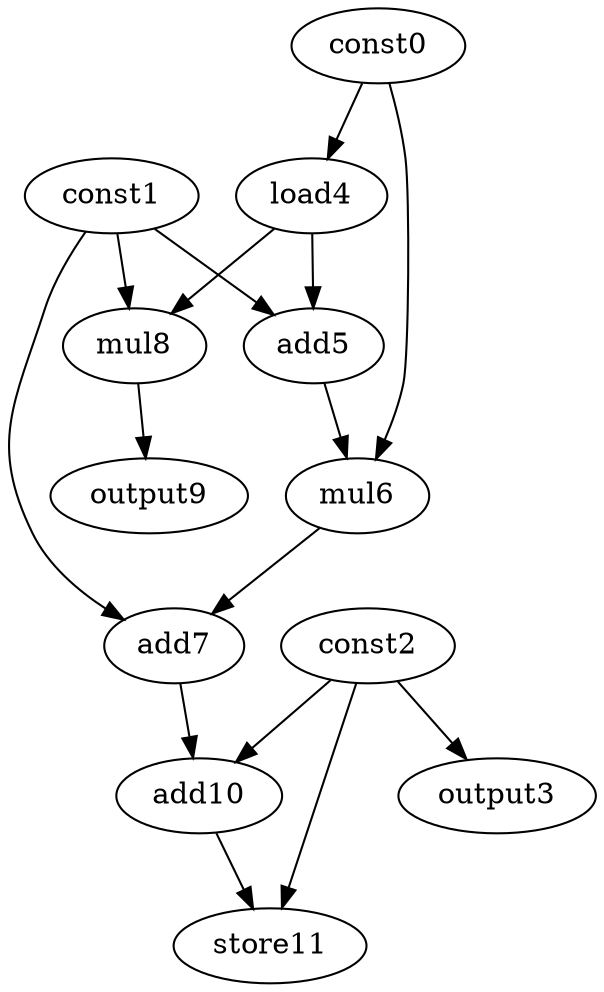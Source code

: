 digraph G { 
const0[opcode=const]; 
const1[opcode=const]; 
const2[opcode=const]; 
output3[opcode=output]; 
load4[opcode=load]; 
add5[opcode=add]; 
mul6[opcode=mul]; 
add7[opcode=add]; 
mul8[opcode=mul]; 
output9[opcode=output]; 
add10[opcode=add]; 
store11[opcode=store]; 
const2->output3[operand=0];
const0->load4[operand=0];
const1->add5[operand=0];
load4->add5[operand=1];
const1->mul8[operand=0];
load4->mul8[operand=1];
const0->mul6[operand=0];
add5->mul6[operand=1];
mul8->output9[operand=0];
const1->add7[operand=0];
mul6->add7[operand=1];
add7->add10[operand=0];
const2->add10[operand=1];
add10->store11[operand=0];
const2->store11[operand=1];
}
